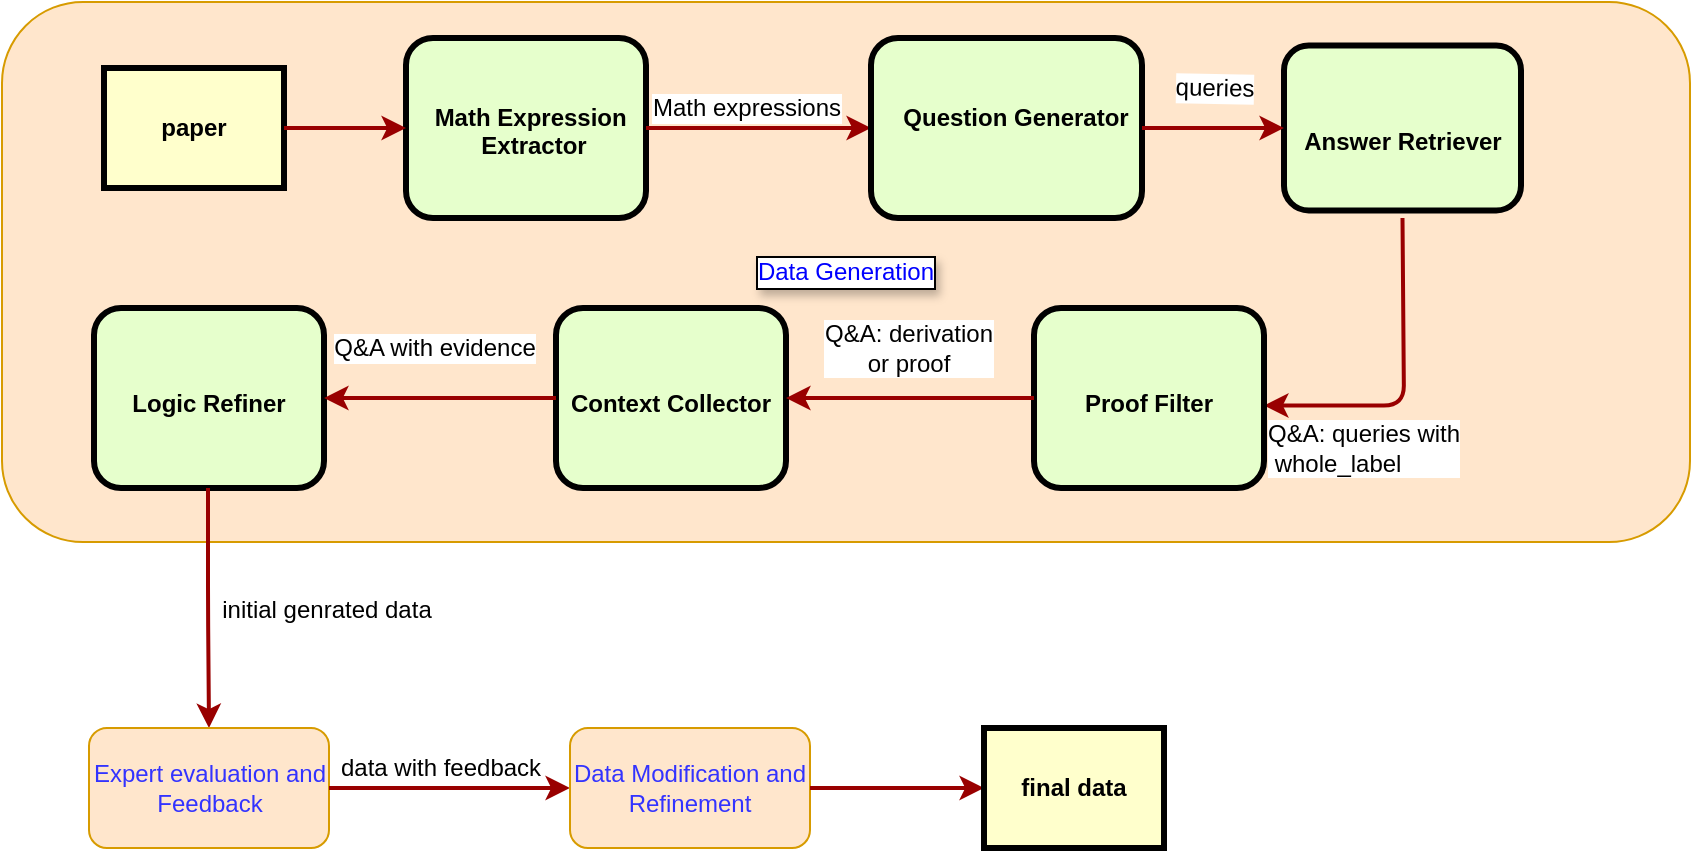 <mxfile version="26.0.6">
  <diagram name="Page-1" id="c7558073-3199-34d8-9f00-42111426c3f3">
    <mxGraphModel dx="900" dy="573" grid="1" gridSize="10" guides="1" tooltips="1" connect="1" arrows="1" fold="1" page="1" pageScale="1" pageWidth="826" pageHeight="1169" background="none" math="0" shadow="0">
      <root>
        <mxCell id="0" />
        <mxCell id="1" parent="0" />
        <mxCell id="OM6LCN_4-8OB91uzV0C4-133" value="&lt;font style=&quot;color: rgb(0, 0, 255);&quot;&gt;Data Generation&lt;/font&gt;" style="rounded=1;whiteSpace=wrap;html=1;labelBackgroundColor=#FFFFFF;labelBorderColor=default;textShadow=1;fillColor=#ffe6cc;strokeColor=#d79b00;align=center;" vertex="1" parent="1">
          <mxGeometry x="50" y="230" width="844" height="270" as="geometry" />
        </mxCell>
        <mxCell id="2" value="&lt;p style=&quot;margin: 0px; margin-top: 4px; text-align: center; text-decoration: underline;&quot;&gt;&lt;/p&gt;&lt;p style=&quot;margin: 0px; margin-left: 8px;&quot;&gt;&lt;br&gt;&lt;/p&gt;&lt;p style=&quot;margin: 0px; margin-left: 8px;&quot;&gt;&lt;br&gt;&lt;/p&gt;&lt;p style=&quot;margin: 0px; margin-left: 8px;&quot;&gt;Math Expression&amp;nbsp;&lt;/p&gt;&lt;p style=&quot;margin: 0px; margin-left: 8px;&quot;&gt;Extractor&lt;/p&gt;" style="verticalAlign=middle;align=center;overflow=fill;fontSize=12;fontFamily=Helvetica;html=1;rounded=1;fontStyle=1;strokeWidth=3;fillColor=#E6FFCC" parent="1" vertex="1">
          <mxGeometry x="252" y="248" width="120" height="90" as="geometry" />
        </mxCell>
        <mxCell id="4" value="paper" style="whiteSpace=wrap;align=center;verticalAlign=middle;fontStyle=1;strokeWidth=3;fillColor=#FFFFCC" parent="1" vertex="1">
          <mxGeometry x="101" y="263" width="90" height="60" as="geometry" />
        </mxCell>
        <mxCell id="8" value="&lt;p style=&quot;margin: 4px 0px 0px; text-align: center;&quot;&gt;&lt;span style=&quot;background-color: transparent; color: light-dark(rgb(0, 0, 0), rgb(255, 255, 255));&quot;&gt;&lt;br&gt;&lt;/span&gt;&lt;/p&gt;&lt;p style=&quot;margin: 4px 0px 0px; text-align: center;&quot;&gt;&lt;span style=&quot;background-color: transparent; color: light-dark(rgb(0, 0, 0), rgb(255, 255, 255));&quot;&gt;&lt;br&gt;&lt;/span&gt;&lt;/p&gt;&lt;p style=&quot;margin: 4px 0px 0px; text-align: center;&quot;&gt;&lt;span style=&quot;background-color: transparent; color: light-dark(rgb(0, 0, 0), rgb(255, 255, 255));&quot;&gt;Answer Retriever&lt;/span&gt;&lt;/p&gt;" style="verticalAlign=middle;align=center;overflow=fill;fontSize=12;fontFamily=Helvetica;html=1;rounded=1;fontStyle=1;strokeWidth=3;fillColor=#E6FFCC" parent="1" vertex="1">
          <mxGeometry x="691" y="251.75" width="118.5" height="82.5" as="geometry" />
        </mxCell>
        <mxCell id="37" value="" style="edgeStyle=none;noEdgeStyle=1;strokeColor=#990000;strokeWidth=2" parent="1" source="4" target="2" edge="1">
          <mxGeometry width="100" height="100" relative="1" as="geometry">
            <mxPoint x="321" y="423" as="sourcePoint" />
            <mxPoint x="421" y="323" as="targetPoint" />
          </mxGeometry>
        </mxCell>
        <mxCell id="OM6LCN_4-8OB91uzV0C4-102" value="" style="elbow=horizontal;strokeColor=#990000;strokeWidth=2;exitX=1;exitY=0.5;exitDx=0;exitDy=0;entryX=0;entryY=0.5;entryDx=0;entryDy=0;" edge="1" parent="1" source="2" target="6">
          <mxGeometry width="100" height="100" relative="1" as="geometry">
            <mxPoint x="120.5" y="644" as="sourcePoint" />
            <mxPoint x="151" y="463" as="targetPoint" />
          </mxGeometry>
        </mxCell>
        <mxCell id="OM6LCN_4-8OB91uzV0C4-108" value="&lt;font style=&quot;font-size: 12px;&quot;&gt;Math expressions&lt;/font&gt;" style="edgeLabel;html=1;align=center;verticalAlign=middle;resizable=0;points=[];" vertex="1" connectable="0" parent="OM6LCN_4-8OB91uzV0C4-102">
          <mxGeometry x="-0.418" y="4" relative="1" as="geometry">
            <mxPoint x="17" y="-6" as="offset" />
          </mxGeometry>
        </mxCell>
        <mxCell id="6" value="&lt;p style=&quot;margin: 0px; margin-top: 4px; text-align: center; text-decoration: underline;&quot;&gt;&lt;/p&gt;&lt;p style=&quot;margin: 0px; margin-left: 8px;&quot;&gt;&lt;span style=&quot;background-color: transparent; color: light-dark(rgb(0, 0, 0), rgb(255, 255, 255));&quot;&gt;&lt;br&gt;&lt;/span&gt;&lt;/p&gt;&lt;p style=&quot;margin: 0px; margin-left: 8px;&quot;&gt;&lt;span style=&quot;background-color: transparent; color: light-dark(rgb(0, 0, 0), rgb(255, 255, 255));&quot;&gt;&lt;br&gt;&lt;/span&gt;&lt;/p&gt;&lt;p style=&quot;margin: 0px; margin-left: 8px;&quot;&gt;&lt;span style=&quot;background-color: transparent; color: light-dark(rgb(0, 0, 0), rgb(255, 255, 255));&quot;&gt;Question Generator&lt;/span&gt;&lt;/p&gt;" style="verticalAlign=middle;align=center;overflow=fill;fontSize=12;fontFamily=Helvetica;html=1;rounded=1;fontStyle=1;strokeWidth=3;fillColor=#E6FFCC" parent="1" vertex="1">
          <mxGeometry x="484.5" y="248" width="135.5" height="90" as="geometry" />
        </mxCell>
        <mxCell id="OM6LCN_4-8OB91uzV0C4-111" value="" style="elbow=horizontal;strokeColor=#990000;strokeWidth=2;exitX=0.5;exitY=1;exitDx=0;exitDy=0;entryX=1;entryY=0.5;entryDx=0;entryDy=0;" edge="1" parent="1">
          <mxGeometry width="100" height="100" relative="1" as="geometry">
            <mxPoint x="750.25" y="338" as="sourcePoint" />
            <mxPoint x="681" y="431.75" as="targetPoint" />
            <Array as="points">
              <mxPoint x="751" y="431.75" />
            </Array>
          </mxGeometry>
        </mxCell>
        <mxCell id="OM6LCN_4-8OB91uzV0C4-112" value="&lt;font style=&quot;font-size: 12px;&quot;&gt;Q&amp;amp;A: queries with&lt;/font&gt;&lt;div&gt;&lt;font style=&quot;font-size: 12px;&quot;&gt;&amp;nbsp;whole_label&lt;/font&gt;&lt;/div&gt;" style="edgeLabel;html=1;align=left;verticalAlign=middle;resizable=0;points=[];" vertex="1" connectable="0" parent="OM6LCN_4-8OB91uzV0C4-111">
          <mxGeometry x="-0.418" y="4" relative="1" as="geometry">
            <mxPoint x="-74" y="67" as="offset" />
          </mxGeometry>
        </mxCell>
        <mxCell id="OM6LCN_4-8OB91uzV0C4-114" value="&lt;p style=&quot;margin: 4px 0px 0px; text-align: center;&quot;&gt;&lt;br&gt;&lt;/p&gt;&lt;p style=&quot;margin: 4px 0px 0px; text-align: center;&quot;&gt;&lt;br&gt;&lt;/p&gt;&lt;p style=&quot;margin: 4px 0px 0px; text-align: center;&quot;&gt;Proof Filter&lt;/p&gt;" style="verticalAlign=middle;align=center;overflow=fill;fontSize=12;fontFamily=Helvetica;html=1;rounded=1;fontStyle=1;strokeWidth=3;fillColor=#E6FFCC" vertex="1" parent="1">
          <mxGeometry x="566" y="383" width="115" height="90" as="geometry" />
        </mxCell>
        <mxCell id="OM6LCN_4-8OB91uzV0C4-117" value="&lt;p style=&quot;margin: 4px 0px 0px; text-align: center;&quot;&gt;&lt;br&gt;&lt;/p&gt;&lt;p style=&quot;margin: 4px 0px 0px; text-align: center;&quot;&gt;&lt;br&gt;&lt;/p&gt;&lt;p style=&quot;margin: 4px 0px 0px; text-align: center;&quot;&gt;Context Collector&lt;/p&gt;" style="verticalAlign=middle;align=center;overflow=fill;fontSize=12;fontFamily=Helvetica;html=1;rounded=1;fontStyle=1;strokeWidth=3;fillColor=#E6FFCC" vertex="1" parent="1">
          <mxGeometry x="327" y="383" width="115" height="90" as="geometry" />
        </mxCell>
        <mxCell id="OM6LCN_4-8OB91uzV0C4-119" value="" style="elbow=horizontal;strokeColor=#990000;strokeWidth=2;exitX=0;exitY=0.5;exitDx=0;exitDy=0;entryX=1;entryY=0.5;entryDx=0;entryDy=0;" edge="1" parent="1" source="OM6LCN_4-8OB91uzV0C4-114" target="OM6LCN_4-8OB91uzV0C4-117">
          <mxGeometry width="100" height="100" relative="1" as="geometry">
            <mxPoint x="446" y="427.5" as="sourcePoint" />
            <mxPoint x="327" y="427.5" as="targetPoint" />
          </mxGeometry>
        </mxCell>
        <mxCell id="OM6LCN_4-8OB91uzV0C4-120" value="&lt;span style=&quot;font-size: 12px;&quot;&gt;Q&amp;amp;A:&amp;nbsp;derivation&lt;/span&gt;&lt;div&gt;&lt;span style=&quot;font-size: 12px;&quot;&gt;or&amp;nbsp;&lt;/span&gt;&lt;span style=&quot;font-size: 12px; background-color: light-dark(#ffffff, var(--ge-dark-color, #121212)); color: light-dark(rgb(0, 0, 0), rgb(255, 255, 255));&quot;&gt;proof&lt;/span&gt;&lt;/div&gt;" style="edgeLabel;html=1;align=center;verticalAlign=middle;resizable=0;points=[];" vertex="1" connectable="0" parent="OM6LCN_4-8OB91uzV0C4-119">
          <mxGeometry x="-0.418" y="4" relative="1" as="geometry">
            <mxPoint x="-27" y="-29" as="offset" />
          </mxGeometry>
        </mxCell>
        <mxCell id="OM6LCN_4-8OB91uzV0C4-121" value="&lt;p style=&quot;margin: 4px 0px 0px; text-align: center;&quot;&gt;&lt;br&gt;&lt;/p&gt;&lt;p style=&quot;margin: 4px 0px 0px; text-align: center;&quot;&gt;&lt;br&gt;&lt;/p&gt;&lt;p style=&quot;margin: 4px 0px 0px; text-align: center;&quot;&gt;Logic Refiner&lt;/p&gt;" style="verticalAlign=middle;align=center;overflow=fill;fontSize=12;fontFamily=Helvetica;html=1;rounded=1;fontStyle=1;strokeWidth=3;fillColor=#E6FFCC" vertex="1" parent="1">
          <mxGeometry x="96" y="383" width="115" height="90" as="geometry" />
        </mxCell>
        <mxCell id="OM6LCN_4-8OB91uzV0C4-123" value="" style="elbow=horizontal;strokeColor=#990000;strokeWidth=2;entryX=0;entryY=0.5;entryDx=0;entryDy=0;exitX=1;exitY=0.5;exitDx=0;exitDy=0;" edge="1" parent="1" source="6" target="8">
          <mxGeometry width="100" height="100" relative="1" as="geometry">
            <mxPoint x="671" y="294" as="sourcePoint" />
            <mxPoint x="777" y="291.75" as="targetPoint" />
            <Array as="points" />
          </mxGeometry>
        </mxCell>
        <mxCell id="OM6LCN_4-8OB91uzV0C4-124" value="&lt;font&gt;queries&lt;/font&gt;" style="edgeLabel;html=1;align=center;verticalAlign=middle;resizable=0;points=[];rotation=1;fontSize=12;" vertex="1" connectable="0" parent="OM6LCN_4-8OB91uzV0C4-123">
          <mxGeometry x="-0.09" y="2" relative="1" as="geometry">
            <mxPoint x="3" y="-18" as="offset" />
          </mxGeometry>
        </mxCell>
        <mxCell id="OM6LCN_4-8OB91uzV0C4-127" value="" style="elbow=horizontal;strokeColor=#990000;strokeWidth=2;exitX=0;exitY=0.5;exitDx=0;exitDy=0;entryX=1;entryY=0.5;entryDx=0;entryDy=0;" edge="1" parent="1" source="OM6LCN_4-8OB91uzV0C4-117" target="OM6LCN_4-8OB91uzV0C4-121">
          <mxGeometry width="100" height="100" relative="1" as="geometry">
            <mxPoint x="332" y="427.5" as="sourcePoint" />
            <mxPoint x="208" y="427.5" as="targetPoint" />
          </mxGeometry>
        </mxCell>
        <mxCell id="OM6LCN_4-8OB91uzV0C4-128" value="&lt;span style=&quot;font-size: 12px;&quot;&gt;Q&amp;amp;A with evidence&lt;/span&gt;" style="edgeLabel;html=1;align=center;verticalAlign=middle;resizable=0;points=[];" vertex="1" connectable="0" parent="OM6LCN_4-8OB91uzV0C4-127">
          <mxGeometry x="-0.418" y="4" relative="1" as="geometry">
            <mxPoint x="-27" y="-29" as="offset" />
          </mxGeometry>
        </mxCell>
        <mxCell id="OM6LCN_4-8OB91uzV0C4-130" value="" style="edgeStyle=elbowEdgeStyle;elbow=vertical;strokeColor=#990000;strokeWidth=2;entryX=0.5;entryY=0;entryDx=0;entryDy=0;exitX=0.5;exitY=1;exitDx=0;exitDy=0;" edge="1" parent="1" target="OM6LCN_4-8OB91uzV0C4-134">
          <mxGeometry width="100" height="100" relative="1" as="geometry">
            <mxPoint x="153" y="473" as="sourcePoint" />
            <mxPoint x="153" y="604" as="targetPoint" />
            <Array as="points">
              <mxPoint x="152.5" y="532" />
            </Array>
          </mxGeometry>
        </mxCell>
        <mxCell id="OM6LCN_4-8OB91uzV0C4-131" value="&lt;font style=&quot;font-size: 12px;&quot;&gt;initial genrated data&lt;/font&gt;" style="edgeLabel;html=1;align=center;verticalAlign=middle;resizable=0;points=[];textDirection=ltr;labelPosition=center;verticalLabelPosition=middle;" vertex="1" connectable="0" parent="OM6LCN_4-8OB91uzV0C4-130">
          <mxGeometry x="0.191" y="-1" relative="1" as="geometry">
            <mxPoint x="59" y="-11" as="offset" />
          </mxGeometry>
        </mxCell>
        <mxCell id="OM6LCN_4-8OB91uzV0C4-134" value="&lt;font style=&quot;color: rgb(51, 51, 255);&quot;&gt;Expert evaluation and Feedback&lt;/font&gt;" style="rounded=1;whiteSpace=wrap;html=1;fillColor=#ffe6cc;strokeColor=#d79b00;" vertex="1" parent="1">
          <mxGeometry x="93.5" y="593" width="120" height="60" as="geometry" />
        </mxCell>
        <mxCell id="OM6LCN_4-8OB91uzV0C4-135" value="" style="edgeStyle=none;noEdgeStyle=1;strokeColor=#990000;strokeWidth=2;exitX=1;exitY=0.5;exitDx=0;exitDy=0;entryX=0;entryY=0.5;entryDx=0;entryDy=0;" edge="1" parent="1" source="OM6LCN_4-8OB91uzV0C4-134" target="OM6LCN_4-8OB91uzV0C4-137">
          <mxGeometry width="100" height="100" relative="1" as="geometry">
            <mxPoint x="221" y="630" as="sourcePoint" />
            <mxPoint x="341" y="623" as="targetPoint" />
          </mxGeometry>
        </mxCell>
        <mxCell id="OM6LCN_4-8OB91uzV0C4-136" value="&lt;font style=&quot;font-size: 12px;&quot;&gt;data with feedback&lt;/font&gt;" style="edgeLabel;html=1;align=center;verticalAlign=middle;resizable=0;points=[];" vertex="1" connectable="0" parent="OM6LCN_4-8OB91uzV0C4-135">
          <mxGeometry x="-0.28" y="5" relative="1" as="geometry">
            <mxPoint x="12" y="-5" as="offset" />
          </mxGeometry>
        </mxCell>
        <mxCell id="OM6LCN_4-8OB91uzV0C4-137" value="&lt;font style=&quot;color: rgb(51, 51, 255);&quot;&gt;Data Modification and Refinement&lt;/font&gt;" style="rounded=1;whiteSpace=wrap;html=1;fillColor=#ffe6cc;strokeColor=#d79b00;" vertex="1" parent="1">
          <mxGeometry x="334" y="593" width="120" height="60" as="geometry" />
        </mxCell>
        <mxCell id="OM6LCN_4-8OB91uzV0C4-138" value="" style="edgeStyle=none;noEdgeStyle=1;strokeColor=#990000;strokeWidth=2;exitX=1;exitY=0.5;exitDx=0;exitDy=0;entryX=0;entryY=0.5;entryDx=0;entryDy=0;" edge="1" parent="1" source="OM6LCN_4-8OB91uzV0C4-137" target="OM6LCN_4-8OB91uzV0C4-140">
          <mxGeometry width="100" height="100" relative="1" as="geometry">
            <mxPoint x="471" y="622.5" as="sourcePoint" />
            <mxPoint x="591" y="622.5" as="targetPoint" />
          </mxGeometry>
        </mxCell>
        <mxCell id="OM6LCN_4-8OB91uzV0C4-140" value="final data" style="whiteSpace=wrap;align=center;verticalAlign=middle;fontStyle=1;strokeWidth=3;fillColor=#FFFFCC" vertex="1" parent="1">
          <mxGeometry x="541" y="593" width="90" height="60" as="geometry" />
        </mxCell>
      </root>
    </mxGraphModel>
  </diagram>
</mxfile>

